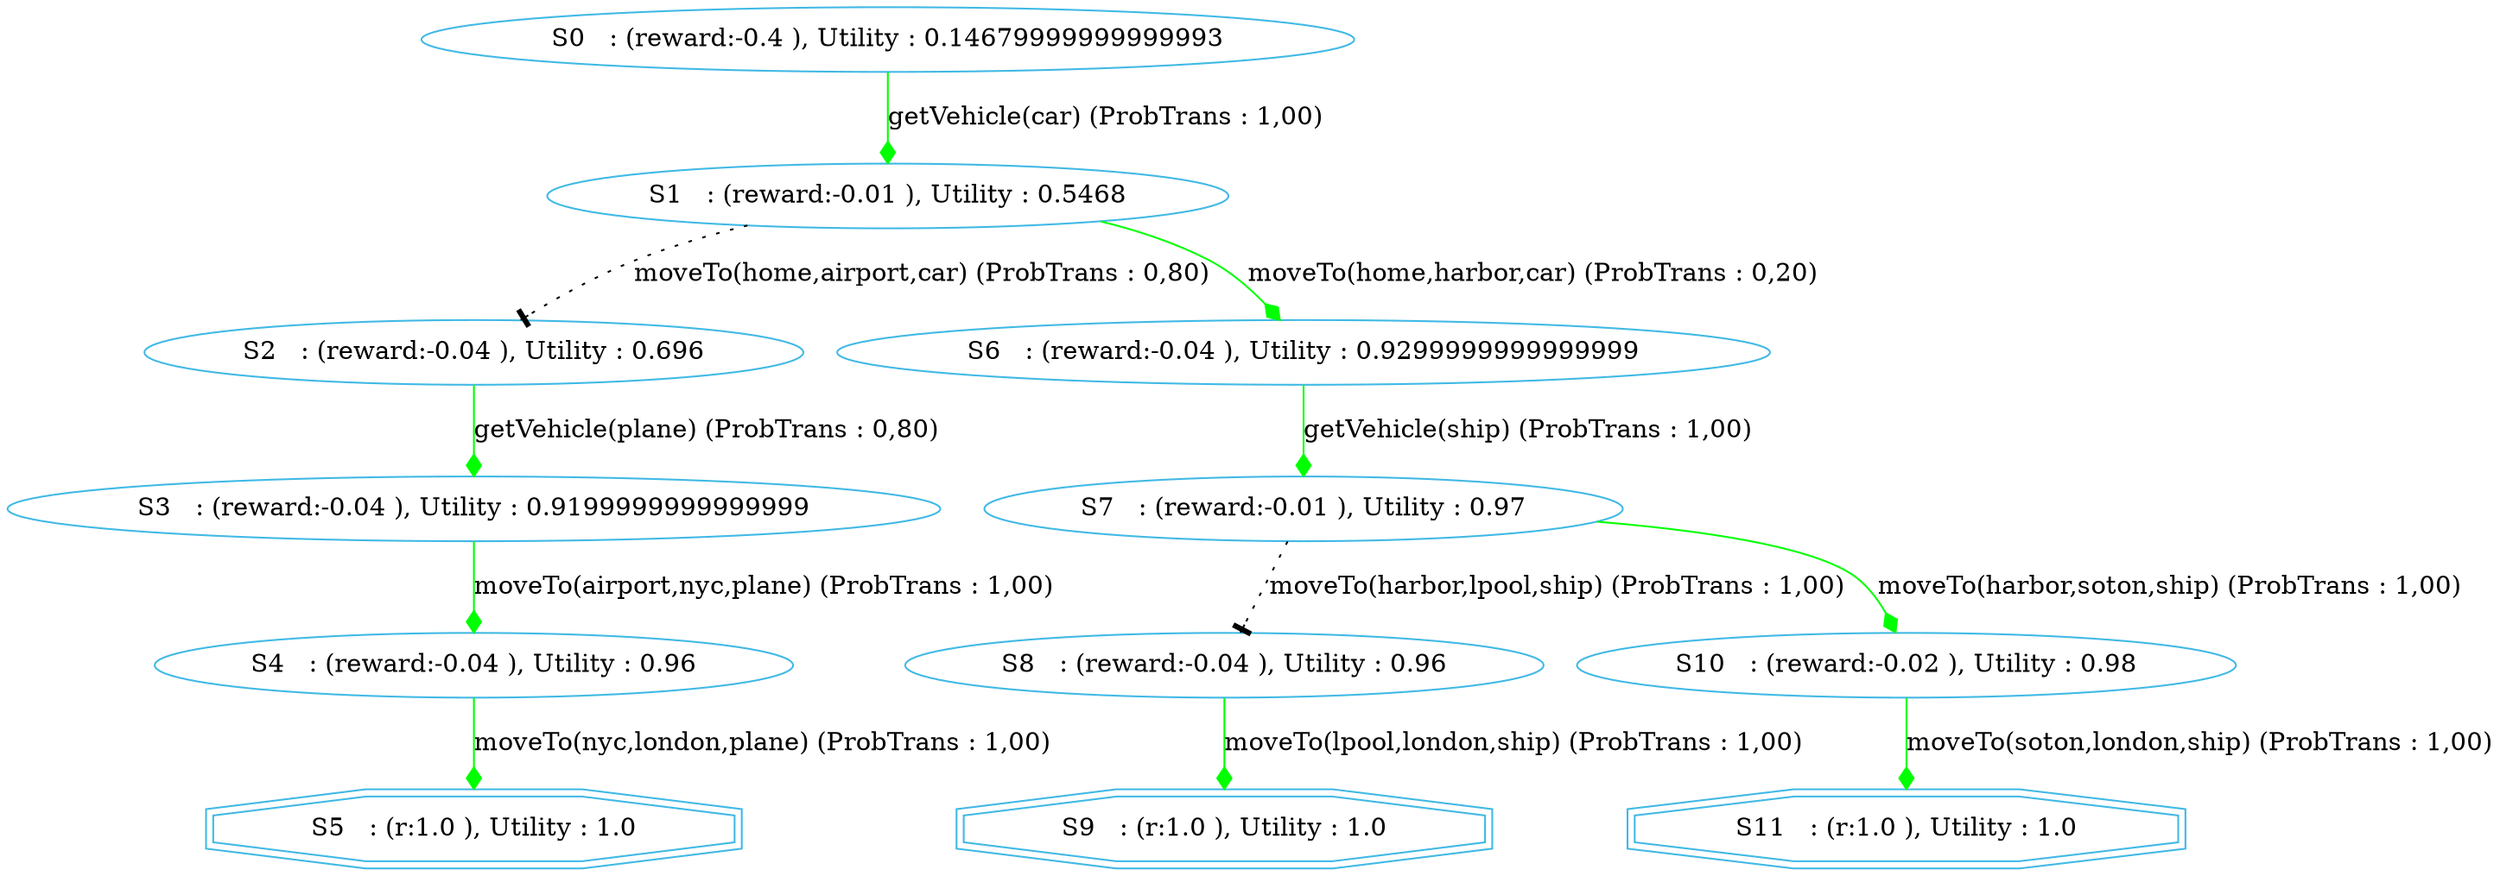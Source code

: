 digraph {
  node [color="#40b9e5" ]
 size="60,17";
"5" [label=" S5   : (r:1.0 ), Utility : 1.0 " shape=doubleoctagon];
"9" [label=" S9   : (r:1.0 ), Utility : 1.0 " shape=doubleoctagon];
"11" [label=" S11   : (r:1.0 ), Utility : 1.0 " shape=doubleoctagon];
"0" [label=" S0   : (reward:-0.4 ), Utility : 0.14679999999999993 "];
"1" [label=" S1   : (reward:-0.01 ), Utility : 0.5468 "];
"2" [label=" S2   : (reward:-0.04 ), Utility : 0.696 "];
"3" [label=" S3   : (reward:-0.04 ), Utility : 0.9199999999999999 "];
"4" [label=" S4   : (reward:-0.04 ), Utility : 0.96 "];
"6" [label=" S6   : (reward:-0.04 ), Utility : 0.9299999999999999 "];
"7" [label=" S7   : (reward:-0.01 ), Utility : 0.97 "];
"8" [label=" S8   : (reward:-0.04 ), Utility : 0.96 "];
"10" [label=" S10   : (reward:-0.02 ), Utility : 0.98 "];
"0" -> "1" [ label="getVehicle(car) (ProbTrans : 1,00)"
, arrowhead = diamond , color=green];"1" -> "2" [ label="moveTo(home,airport,car) (ProbTrans : 0,80)"
,style=dotted, arrowhead=tee];"1" -> "6" [ label="moveTo(home,harbor,car) (ProbTrans : 0,20)"
, arrowhead = diamond , color=green];"2" -> "3" [ label="getVehicle(plane) (ProbTrans : 0,80)"
, arrowhead = diamond , color=green];"3" -> "4" [ label="moveTo(airport,nyc,plane) (ProbTrans : 1,00)"
, arrowhead = diamond , color=green];"4" -> "5" [ label="moveTo(nyc,london,plane) (ProbTrans : 1,00)"
, arrowhead = diamond , color=green];"6" -> "7" [ label="getVehicle(ship) (ProbTrans : 1,00)"
, arrowhead = diamond , color=green];"7" -> "8" [ label="moveTo(harbor,lpool,ship) (ProbTrans : 1,00)"
,style=dotted, arrowhead=tee];"7" -> "10" [ label="moveTo(harbor,soton,ship) (ProbTrans : 1,00)"
, arrowhead = diamond , color=green];"8" -> "9" [ label="moveTo(lpool,london,ship) (ProbTrans : 1,00)"
, arrowhead = diamond , color=green];"10" -> "11" [ label="moveTo(soton,london,ship) (ProbTrans : 1,00)"
, arrowhead = diamond , color=green];}
